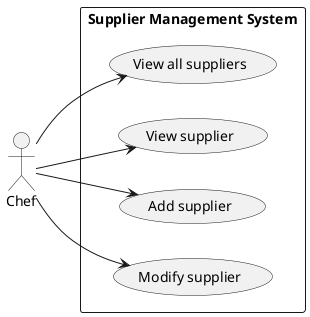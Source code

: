 @startuml

left to right direction

actor Chef

rectangle "Supplier Management System" {
    (View all suppliers) as (SupplierAll)
    (View supplier) as (SupplierView)
    (Add supplier) as (SupplierAdd)
    (Modify supplier) as (SupplierUpdate)

    Chef --> (SupplierAll)
    Chef --> (SupplierView)
    Chef --> (SupplierAdd)
    Chef --> (SupplierUpdate)
}

@enduml
